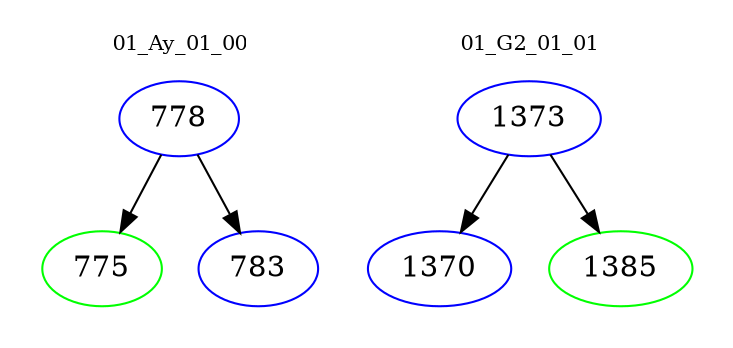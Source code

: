 digraph{
subgraph cluster_0 {
color = white
label = "01_Ay_01_00";
fontsize=10;
T0_778 [label="778", color="blue"]
T0_778 -> T0_775 [color="black"]
T0_775 [label="775", color="green"]
T0_778 -> T0_783 [color="black"]
T0_783 [label="783", color="blue"]
}
subgraph cluster_1 {
color = white
label = "01_G2_01_01";
fontsize=10;
T1_1373 [label="1373", color="blue"]
T1_1373 -> T1_1370 [color="black"]
T1_1370 [label="1370", color="blue"]
T1_1373 -> T1_1385 [color="black"]
T1_1385 [label="1385", color="green"]
}
}
